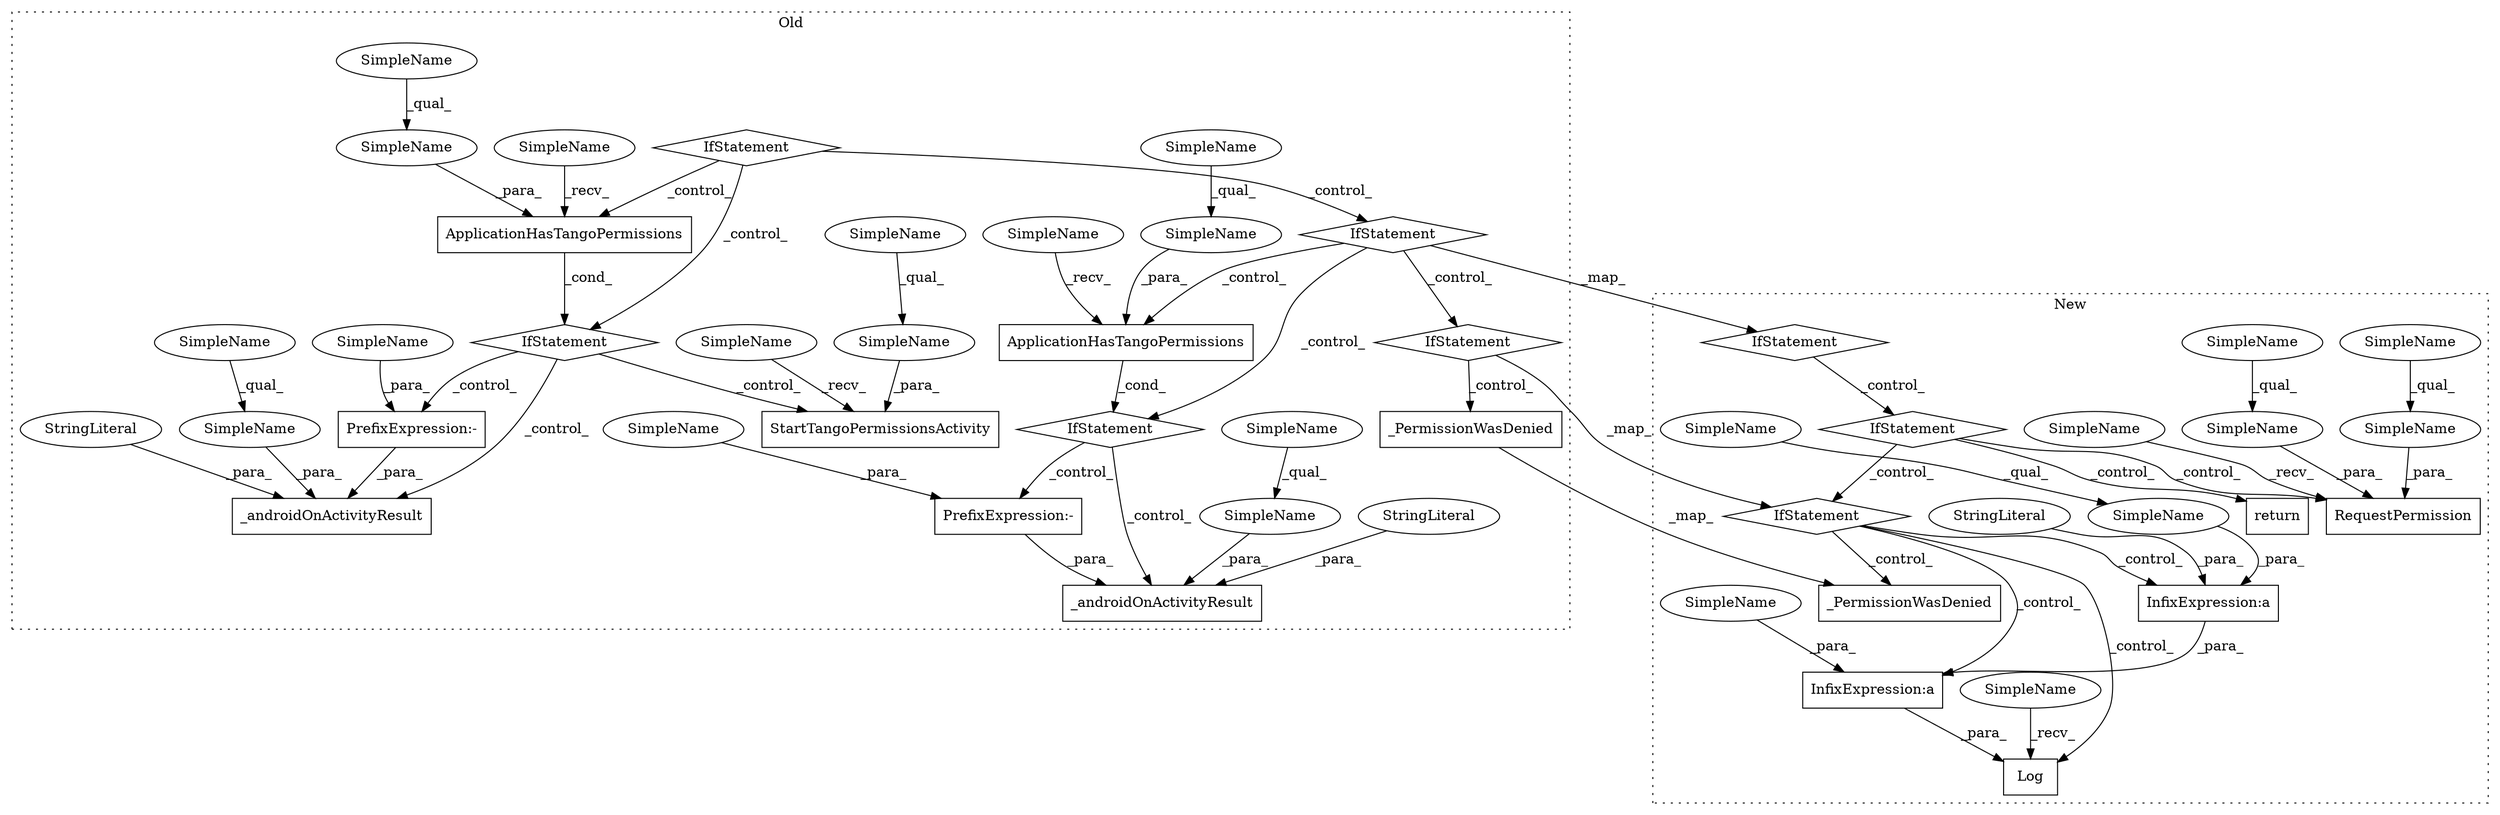 digraph G {
subgraph cluster0 {
1 [label="_PermissionWasDenied" a="32" s="58294" l="22" shape="box"];
3 [label="IfStatement" a="25" s="58086,58152" l="9,47" shape="diamond"];
5 [label="IfStatement" a="25" s="56973,57036" l="4,49" shape="diamond"];
8 [label="StartTangoPermissionsActivity" a="32" s="57415,57485" l="30,1" shape="box"];
10 [label="ApplicationHasTangoPermissions" a="32" s="57121,57192" l="31,1" shape="box"];
13 [label="IfStatement" a="25" s="57532,57598" l="9,47" shape="diamond"];
14 [label="ApplicationHasTangoPermissions" a="32" s="57681,57750" l="31,1" shape="box"];
15 [label="PrefixExpression:-" a="38" s="57313" l="-57314" shape="box"];
16 [label="_androidOnActivityResult" a="32" s="57233,57321" l="25,1" shape="box"];
17 [label="IfStatement" a="25" s="57663,57751" l="4,18" shape="diamond"];
18 [label="_androidOnActivityResult" a="32" s="57791,57877" l="25,1" shape="box"];
19 [label="IfStatement" a="25" s="57103,57193" l="4,18" shape="diamond"];
20 [label="SimpleName" a="42" s="57152" l="40" shape="ellipse"];
21 [label="SimpleName" a="42" s="57712" l="38" shape="ellipse"];
22 [label="SimpleName" a="42" s="57258" l="53" shape="ellipse"];
25 [label="SimpleName" a="42" s="57816" l="51" shape="ellipse"];
28 [label="SimpleName" a="42" s="57445" l="40" shape="ellipse"];
29 [label="PrefixExpression:-" a="38" s="57869" l="-57870" shape="box"];
31 [label="StringLiteral" a="45" s="57317" l="4" shape="ellipse"];
32 [label="StringLiteral" a="45" s="57873" l="4" shape="ellipse"];
34 [label="SimpleName" a="42" s="57667" l="13" shape="ellipse"];
35 [label="SimpleName" a="42" s="57107" l="13" shape="ellipse"];
36 [label="SimpleName" a="42" s="57401" l="13" shape="ellipse"];
39 [label="SimpleName" a="42" s="57816" l="6" shape="ellipse"];
40 [label="SimpleName" a="42" s="57712" l="6" shape="ellipse"];
41 [label="SimpleName" a="42" s="57152" l="6" shape="ellipse"];
42 [label="SimpleName" a="42" s="57445" l="6" shape="ellipse"];
43 [label="SimpleName" a="42" s="57258" l="6" shape="ellipse"];
44 [label="SimpleName" a="42" s="-1" l="0" shape="ellipse"];
45 [label="SimpleName" a="42" s="-1" l="0" shape="ellipse"];
label = "Old";
style="dotted";
}
subgraph cluster1 {
2 [label="_PermissionWasDenied" a="32" s="59603" l="22" shape="box"];
4 [label="IfStatement" a="25" s="59395,59461" l="9,47" shape="diamond"];
6 [label="InfixExpression:a" a="27" s="59667" l="-10" shape="box"];
7 [label="Log" a="32" s="59653,59733" l="4,1" shape="box"];
9 [label="InfixExpression:a" a="27" s="59700" l="3" shape="box"];
11 [label="IfStatement" a="25" s="59057,59124" l="9,48" shape="diamond"];
12 [label="IfStatement" a="25" s="58796,58857" l="4,47" shape="diamond"];
23 [label="SimpleName" a="42" s="59703" l="30" shape="ellipse"];
24 [label="RequestPermission" a="32" s="59204,59342" l="18,1" shape="box"];
26 [label="SimpleName" a="42" s="59304" l="38" shape="ellipse"];
27 [label="SimpleName" a="42" s="59222" l="32" shape="ellipse"];
30 [label="StringLiteral" a="45" s="59670" l="30" shape="ellipse"];
33 [label="return" a="41" s="59361" l="7" shape="box"];
37 [label="SimpleName" a="42" s="59304" l="6" shape="ellipse"];
38 [label="SimpleName" a="42" s="59222" l="6" shape="ellipse"];
46 [label="SimpleName" a="42" s="59657" l="10" shape="ellipse"];
47 [label="SimpleName" a="42" s="59647" l="5" shape="ellipse"];
48 [label="SimpleName" a="42" s="59190" l="13" shape="ellipse"];
49 [label="SimpleName" a="42" s="59703" l="16" shape="ellipse"];
label = "New";
style="dotted";
}
1 -> 2 [label="_map_"];
3 -> 4 [label="_map_"];
3 -> 1 [label="_control_"];
4 -> 9 [label="_control_"];
4 -> 6 [label="_control_"];
4 -> 2 [label="_control_"];
4 -> 7 [label="_control_"];
5 -> 19 [label="_control_"];
5 -> 10 [label="_control_"];
5 -> 13 [label="_control_"];
6 -> 7 [label="_para_"];
9 -> 6 [label="_para_"];
10 -> 19 [label="_cond_"];
11 -> 24 [label="_control_"];
11 -> 33 [label="_control_"];
11 -> 4 [label="_control_"];
12 -> 11 [label="_control_"];
13 -> 12 [label="_map_"];
13 -> 14 [label="_control_"];
13 -> 3 [label="_control_"];
13 -> 17 [label="_control_"];
14 -> 17 [label="_cond_"];
15 -> 16 [label="_para_"];
17 -> 18 [label="_control_"];
17 -> 29 [label="_control_"];
19 -> 8 [label="_control_"];
19 -> 16 [label="_control_"];
19 -> 15 [label="_control_"];
20 -> 10 [label="_para_"];
21 -> 14 [label="_para_"];
22 -> 16 [label="_para_"];
23 -> 9 [label="_para_"];
25 -> 18 [label="_para_"];
26 -> 24 [label="_para_"];
27 -> 24 [label="_para_"];
28 -> 8 [label="_para_"];
29 -> 18 [label="_para_"];
30 -> 9 [label="_para_"];
31 -> 16 [label="_para_"];
32 -> 18 [label="_para_"];
34 -> 14 [label="_recv_"];
35 -> 10 [label="_recv_"];
36 -> 8 [label="_recv_"];
37 -> 26 [label="_qual_"];
38 -> 27 [label="_qual_"];
39 -> 25 [label="_qual_"];
40 -> 21 [label="_qual_"];
41 -> 20 [label="_qual_"];
42 -> 28 [label="_qual_"];
43 -> 22 [label="_qual_"];
44 -> 15 [label="_para_"];
45 -> 29 [label="_para_"];
46 -> 6 [label="_para_"];
47 -> 7 [label="_recv_"];
48 -> 24 [label="_recv_"];
49 -> 23 [label="_qual_"];
}